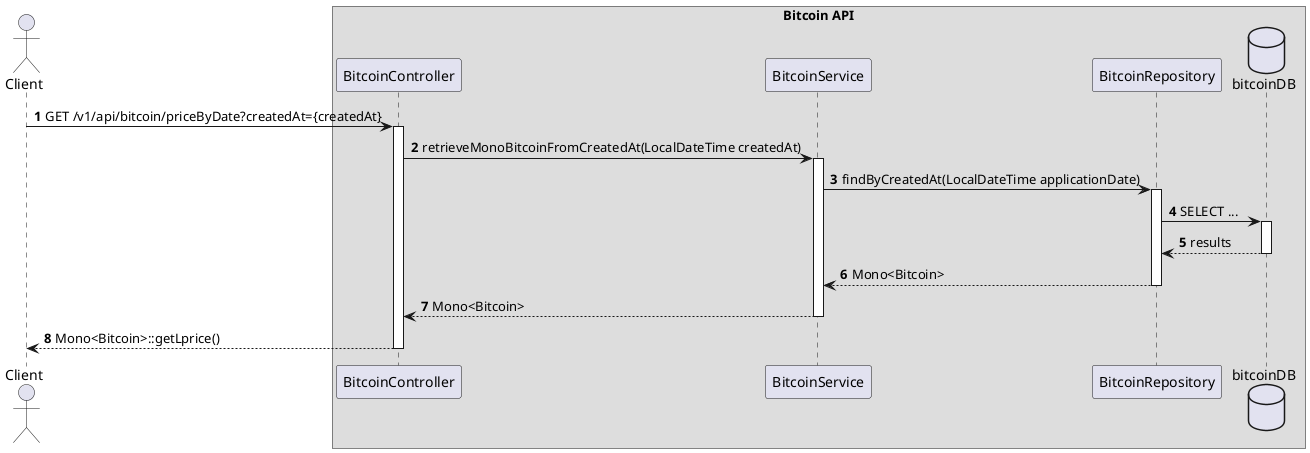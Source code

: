 @startuml GET_price_200_ok
autonumber

actor Client

box Bitcoin API
    participant BitcoinController
    participant BitcoinService
    participant BitcoinRepository
    database bitcoinDB
end box

Client -> BitcoinController: GET /v1/api/bitcoin/priceByDate?createdAt={createdAt}
activate BitcoinController
    BitcoinController -> BitcoinService: retrieveMonoBitcoinFromCreatedAt(LocalDateTime createdAt)
    activate BitcoinService
        BitcoinService -> BitcoinRepository: findByCreatedAt(LocalDateTime applicationDate)
        activate BitcoinRepository
            BitcoinRepository -> bitcoinDB: SELECT ...
                activate bitcoinDB
                return results
            return Mono<Bitcoin>
        return Mono<Bitcoin>
    return Mono<Bitcoin>::getLprice()
@enduml
